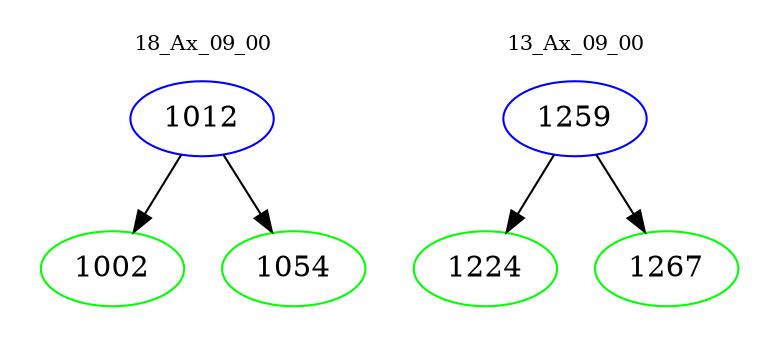 digraph{
subgraph cluster_0 {
color = white
label = "18_Ax_09_00";
fontsize=10;
T0_1012 [label="1012", color="blue"]
T0_1012 -> T0_1002 [color="black"]
T0_1002 [label="1002", color="green"]
T0_1012 -> T0_1054 [color="black"]
T0_1054 [label="1054", color="green"]
}
subgraph cluster_1 {
color = white
label = "13_Ax_09_00";
fontsize=10;
T1_1259 [label="1259", color="blue"]
T1_1259 -> T1_1224 [color="black"]
T1_1224 [label="1224", color="green"]
T1_1259 -> T1_1267 [color="black"]
T1_1267 [label="1267", color="green"]
}
}
